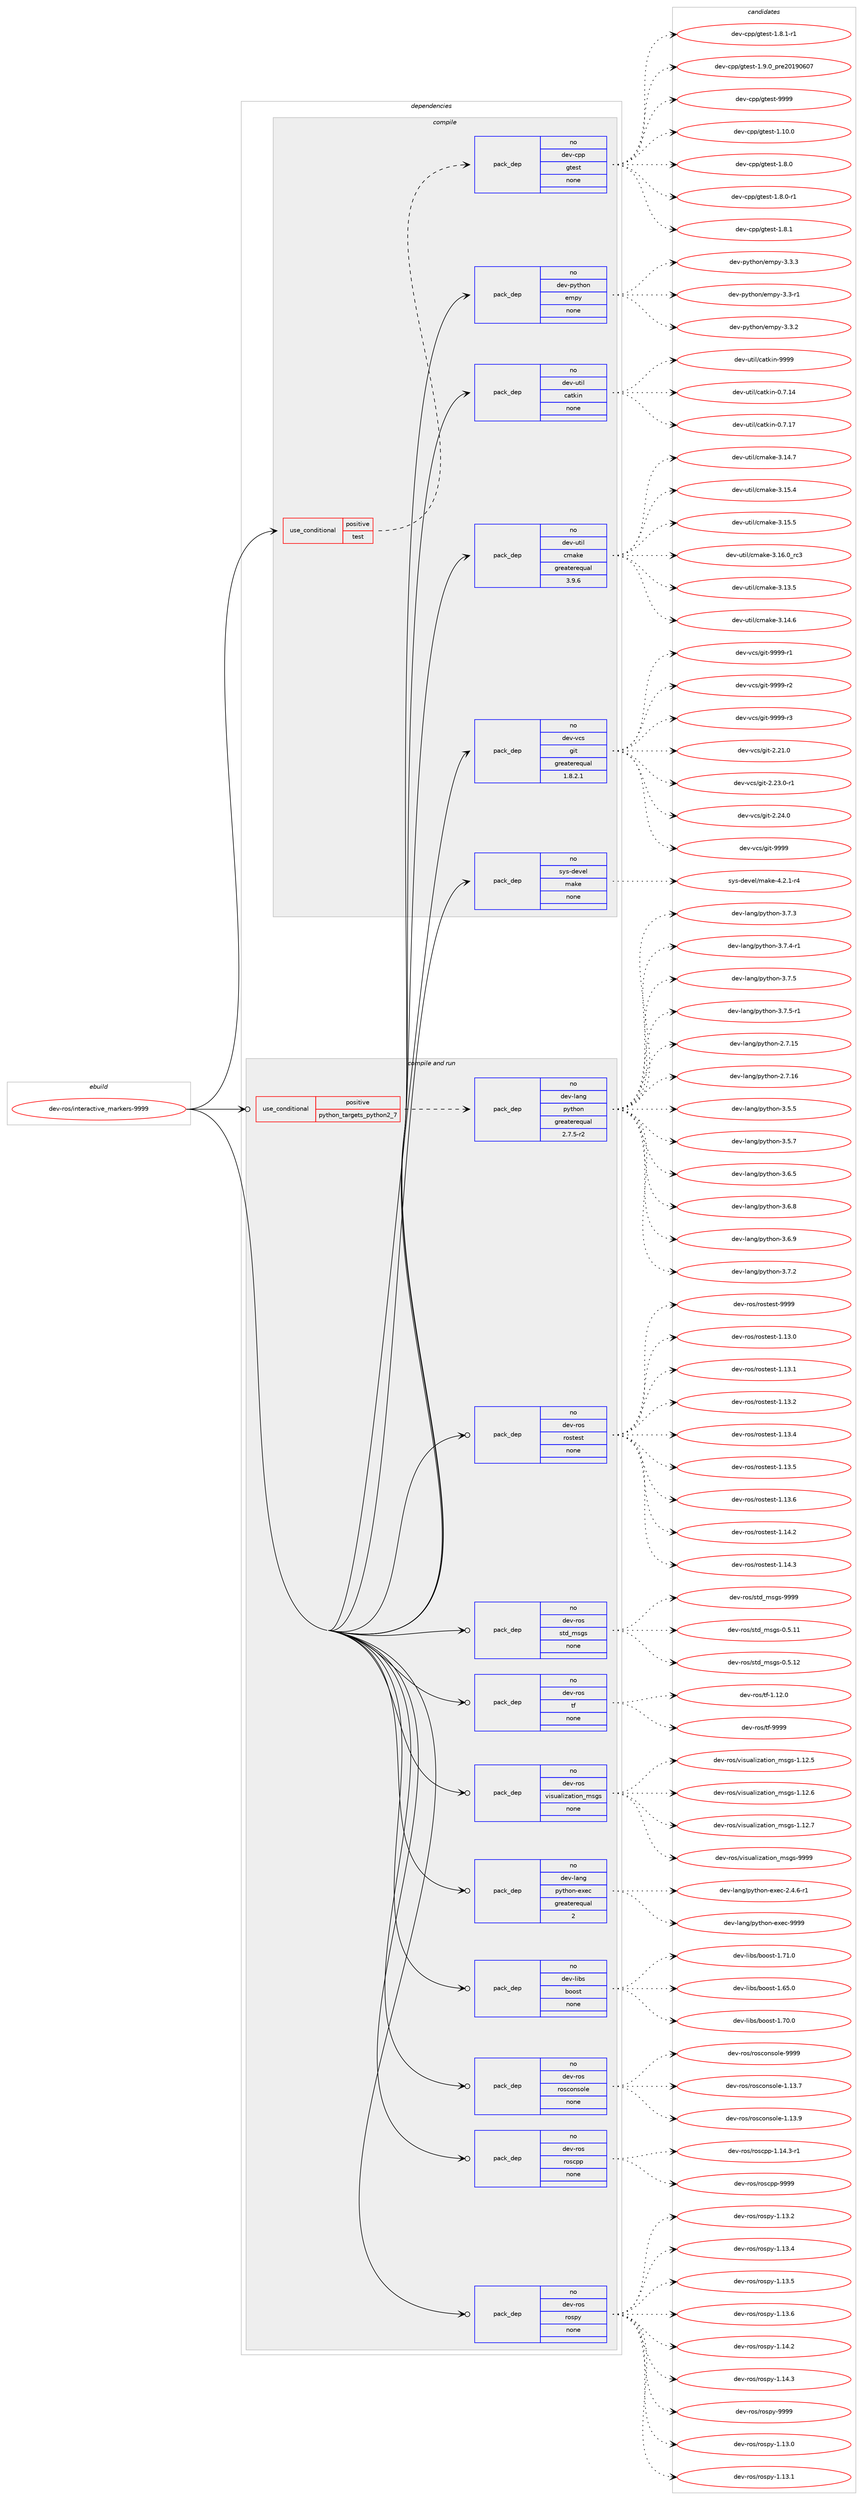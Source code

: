 digraph prolog {

# *************
# Graph options
# *************

newrank=true;
concentrate=true;
compound=true;
graph [rankdir=LR,fontname=Helvetica,fontsize=10,ranksep=1.5];#, ranksep=2.5, nodesep=0.2];
edge  [arrowhead=vee];
node  [fontname=Helvetica,fontsize=10];

# **********
# The ebuild
# **********

subgraph cluster_leftcol {
color=gray;
rank=same;
label=<<i>ebuild</i>>;
id [label="dev-ros/interactive_markers-9999", color=red, width=4, href="../dev-ros/interactive_markers-9999.svg"];
}

# ****************
# The dependencies
# ****************

subgraph cluster_midcol {
color=gray;
label=<<i>dependencies</i>>;
subgraph cluster_compile {
fillcolor="#eeeeee";
style=filled;
label=<<i>compile</i>>;
subgraph cond153571 {
dependency654691 [label=<<TABLE BORDER="0" CELLBORDER="1" CELLSPACING="0" CELLPADDING="4"><TR><TD ROWSPAN="3" CELLPADDING="10">use_conditional</TD></TR><TR><TD>positive</TD></TR><TR><TD>test</TD></TR></TABLE>>, shape=none, color=red];
subgraph pack489214 {
dependency654692 [label=<<TABLE BORDER="0" CELLBORDER="1" CELLSPACING="0" CELLPADDING="4" WIDTH="220"><TR><TD ROWSPAN="6" CELLPADDING="30">pack_dep</TD></TR><TR><TD WIDTH="110">no</TD></TR><TR><TD>dev-cpp</TD></TR><TR><TD>gtest</TD></TR><TR><TD>none</TD></TR><TR><TD></TD></TR></TABLE>>, shape=none, color=blue];
}
dependency654691:e -> dependency654692:w [weight=20,style="dashed",arrowhead="vee"];
}
id:e -> dependency654691:w [weight=20,style="solid",arrowhead="vee"];
subgraph pack489215 {
dependency654693 [label=<<TABLE BORDER="0" CELLBORDER="1" CELLSPACING="0" CELLPADDING="4" WIDTH="220"><TR><TD ROWSPAN="6" CELLPADDING="30">pack_dep</TD></TR><TR><TD WIDTH="110">no</TD></TR><TR><TD>dev-python</TD></TR><TR><TD>empy</TD></TR><TR><TD>none</TD></TR><TR><TD></TD></TR></TABLE>>, shape=none, color=blue];
}
id:e -> dependency654693:w [weight=20,style="solid",arrowhead="vee"];
subgraph pack489216 {
dependency654694 [label=<<TABLE BORDER="0" CELLBORDER="1" CELLSPACING="0" CELLPADDING="4" WIDTH="220"><TR><TD ROWSPAN="6" CELLPADDING="30">pack_dep</TD></TR><TR><TD WIDTH="110">no</TD></TR><TR><TD>dev-util</TD></TR><TR><TD>catkin</TD></TR><TR><TD>none</TD></TR><TR><TD></TD></TR></TABLE>>, shape=none, color=blue];
}
id:e -> dependency654694:w [weight=20,style="solid",arrowhead="vee"];
subgraph pack489217 {
dependency654695 [label=<<TABLE BORDER="0" CELLBORDER="1" CELLSPACING="0" CELLPADDING="4" WIDTH="220"><TR><TD ROWSPAN="6" CELLPADDING="30">pack_dep</TD></TR><TR><TD WIDTH="110">no</TD></TR><TR><TD>dev-util</TD></TR><TR><TD>cmake</TD></TR><TR><TD>greaterequal</TD></TR><TR><TD>3.9.6</TD></TR></TABLE>>, shape=none, color=blue];
}
id:e -> dependency654695:w [weight=20,style="solid",arrowhead="vee"];
subgraph pack489218 {
dependency654696 [label=<<TABLE BORDER="0" CELLBORDER="1" CELLSPACING="0" CELLPADDING="4" WIDTH="220"><TR><TD ROWSPAN="6" CELLPADDING="30">pack_dep</TD></TR><TR><TD WIDTH="110">no</TD></TR><TR><TD>dev-vcs</TD></TR><TR><TD>git</TD></TR><TR><TD>greaterequal</TD></TR><TR><TD>1.8.2.1</TD></TR></TABLE>>, shape=none, color=blue];
}
id:e -> dependency654696:w [weight=20,style="solid",arrowhead="vee"];
subgraph pack489219 {
dependency654697 [label=<<TABLE BORDER="0" CELLBORDER="1" CELLSPACING="0" CELLPADDING="4" WIDTH="220"><TR><TD ROWSPAN="6" CELLPADDING="30">pack_dep</TD></TR><TR><TD WIDTH="110">no</TD></TR><TR><TD>sys-devel</TD></TR><TR><TD>make</TD></TR><TR><TD>none</TD></TR><TR><TD></TD></TR></TABLE>>, shape=none, color=blue];
}
id:e -> dependency654697:w [weight=20,style="solid",arrowhead="vee"];
}
subgraph cluster_compileandrun {
fillcolor="#eeeeee";
style=filled;
label=<<i>compile and run</i>>;
subgraph cond153572 {
dependency654698 [label=<<TABLE BORDER="0" CELLBORDER="1" CELLSPACING="0" CELLPADDING="4"><TR><TD ROWSPAN="3" CELLPADDING="10">use_conditional</TD></TR><TR><TD>positive</TD></TR><TR><TD>python_targets_python2_7</TD></TR></TABLE>>, shape=none, color=red];
subgraph pack489220 {
dependency654699 [label=<<TABLE BORDER="0" CELLBORDER="1" CELLSPACING="0" CELLPADDING="4" WIDTH="220"><TR><TD ROWSPAN="6" CELLPADDING="30">pack_dep</TD></TR><TR><TD WIDTH="110">no</TD></TR><TR><TD>dev-lang</TD></TR><TR><TD>python</TD></TR><TR><TD>greaterequal</TD></TR><TR><TD>2.7.5-r2</TD></TR></TABLE>>, shape=none, color=blue];
}
dependency654698:e -> dependency654699:w [weight=20,style="dashed",arrowhead="vee"];
}
id:e -> dependency654698:w [weight=20,style="solid",arrowhead="odotvee"];
subgraph pack489221 {
dependency654700 [label=<<TABLE BORDER="0" CELLBORDER="1" CELLSPACING="0" CELLPADDING="4" WIDTH="220"><TR><TD ROWSPAN="6" CELLPADDING="30">pack_dep</TD></TR><TR><TD WIDTH="110">no</TD></TR><TR><TD>dev-lang</TD></TR><TR><TD>python-exec</TD></TR><TR><TD>greaterequal</TD></TR><TR><TD>2</TD></TR></TABLE>>, shape=none, color=blue];
}
id:e -> dependency654700:w [weight=20,style="solid",arrowhead="odotvee"];
subgraph pack489222 {
dependency654701 [label=<<TABLE BORDER="0" CELLBORDER="1" CELLSPACING="0" CELLPADDING="4" WIDTH="220"><TR><TD ROWSPAN="6" CELLPADDING="30">pack_dep</TD></TR><TR><TD WIDTH="110">no</TD></TR><TR><TD>dev-libs</TD></TR><TR><TD>boost</TD></TR><TR><TD>none</TD></TR><TR><TD></TD></TR></TABLE>>, shape=none, color=blue];
}
id:e -> dependency654701:w [weight=20,style="solid",arrowhead="odotvee"];
subgraph pack489223 {
dependency654702 [label=<<TABLE BORDER="0" CELLBORDER="1" CELLSPACING="0" CELLPADDING="4" WIDTH="220"><TR><TD ROWSPAN="6" CELLPADDING="30">pack_dep</TD></TR><TR><TD WIDTH="110">no</TD></TR><TR><TD>dev-ros</TD></TR><TR><TD>rosconsole</TD></TR><TR><TD>none</TD></TR><TR><TD></TD></TR></TABLE>>, shape=none, color=blue];
}
id:e -> dependency654702:w [weight=20,style="solid",arrowhead="odotvee"];
subgraph pack489224 {
dependency654703 [label=<<TABLE BORDER="0" CELLBORDER="1" CELLSPACING="0" CELLPADDING="4" WIDTH="220"><TR><TD ROWSPAN="6" CELLPADDING="30">pack_dep</TD></TR><TR><TD WIDTH="110">no</TD></TR><TR><TD>dev-ros</TD></TR><TR><TD>roscpp</TD></TR><TR><TD>none</TD></TR><TR><TD></TD></TR></TABLE>>, shape=none, color=blue];
}
id:e -> dependency654703:w [weight=20,style="solid",arrowhead="odotvee"];
subgraph pack489225 {
dependency654704 [label=<<TABLE BORDER="0" CELLBORDER="1" CELLSPACING="0" CELLPADDING="4" WIDTH="220"><TR><TD ROWSPAN="6" CELLPADDING="30">pack_dep</TD></TR><TR><TD WIDTH="110">no</TD></TR><TR><TD>dev-ros</TD></TR><TR><TD>rospy</TD></TR><TR><TD>none</TD></TR><TR><TD></TD></TR></TABLE>>, shape=none, color=blue];
}
id:e -> dependency654704:w [weight=20,style="solid",arrowhead="odotvee"];
subgraph pack489226 {
dependency654705 [label=<<TABLE BORDER="0" CELLBORDER="1" CELLSPACING="0" CELLPADDING="4" WIDTH="220"><TR><TD ROWSPAN="6" CELLPADDING="30">pack_dep</TD></TR><TR><TD WIDTH="110">no</TD></TR><TR><TD>dev-ros</TD></TR><TR><TD>rostest</TD></TR><TR><TD>none</TD></TR><TR><TD></TD></TR></TABLE>>, shape=none, color=blue];
}
id:e -> dependency654705:w [weight=20,style="solid",arrowhead="odotvee"];
subgraph pack489227 {
dependency654706 [label=<<TABLE BORDER="0" CELLBORDER="1" CELLSPACING="0" CELLPADDING="4" WIDTH="220"><TR><TD ROWSPAN="6" CELLPADDING="30">pack_dep</TD></TR><TR><TD WIDTH="110">no</TD></TR><TR><TD>dev-ros</TD></TR><TR><TD>std_msgs</TD></TR><TR><TD>none</TD></TR><TR><TD></TD></TR></TABLE>>, shape=none, color=blue];
}
id:e -> dependency654706:w [weight=20,style="solid",arrowhead="odotvee"];
subgraph pack489228 {
dependency654707 [label=<<TABLE BORDER="0" CELLBORDER="1" CELLSPACING="0" CELLPADDING="4" WIDTH="220"><TR><TD ROWSPAN="6" CELLPADDING="30">pack_dep</TD></TR><TR><TD WIDTH="110">no</TD></TR><TR><TD>dev-ros</TD></TR><TR><TD>tf</TD></TR><TR><TD>none</TD></TR><TR><TD></TD></TR></TABLE>>, shape=none, color=blue];
}
id:e -> dependency654707:w [weight=20,style="solid",arrowhead="odotvee"];
subgraph pack489229 {
dependency654708 [label=<<TABLE BORDER="0" CELLBORDER="1" CELLSPACING="0" CELLPADDING="4" WIDTH="220"><TR><TD ROWSPAN="6" CELLPADDING="30">pack_dep</TD></TR><TR><TD WIDTH="110">no</TD></TR><TR><TD>dev-ros</TD></TR><TR><TD>visualization_msgs</TD></TR><TR><TD>none</TD></TR><TR><TD></TD></TR></TABLE>>, shape=none, color=blue];
}
id:e -> dependency654708:w [weight=20,style="solid",arrowhead="odotvee"];
}
subgraph cluster_run {
fillcolor="#eeeeee";
style=filled;
label=<<i>run</i>>;
}
}

# **************
# The candidates
# **************

subgraph cluster_choices {
rank=same;
color=gray;
label=<<i>candidates</i>>;

subgraph choice489214 {
color=black;
nodesep=1;
choice10010111845991121124710311610111511645494649484648 [label="dev-cpp/gtest-1.10.0", color=red, width=4,href="../dev-cpp/gtest-1.10.0.svg"];
choice100101118459911211247103116101115116454946564648 [label="dev-cpp/gtest-1.8.0", color=red, width=4,href="../dev-cpp/gtest-1.8.0.svg"];
choice1001011184599112112471031161011151164549465646484511449 [label="dev-cpp/gtest-1.8.0-r1", color=red, width=4,href="../dev-cpp/gtest-1.8.0-r1.svg"];
choice100101118459911211247103116101115116454946564649 [label="dev-cpp/gtest-1.8.1", color=red, width=4,href="../dev-cpp/gtest-1.8.1.svg"];
choice1001011184599112112471031161011151164549465646494511449 [label="dev-cpp/gtest-1.8.1-r1", color=red, width=4,href="../dev-cpp/gtest-1.8.1-r1.svg"];
choice100101118459911211247103116101115116454946574648951121141015048495748544855 [label="dev-cpp/gtest-1.9.0_pre20190607", color=red, width=4,href="../dev-cpp/gtest-1.9.0_pre20190607.svg"];
choice1001011184599112112471031161011151164557575757 [label="dev-cpp/gtest-9999", color=red, width=4,href="../dev-cpp/gtest-9999.svg"];
dependency654692:e -> choice10010111845991121124710311610111511645494649484648:w [style=dotted,weight="100"];
dependency654692:e -> choice100101118459911211247103116101115116454946564648:w [style=dotted,weight="100"];
dependency654692:e -> choice1001011184599112112471031161011151164549465646484511449:w [style=dotted,weight="100"];
dependency654692:e -> choice100101118459911211247103116101115116454946564649:w [style=dotted,weight="100"];
dependency654692:e -> choice1001011184599112112471031161011151164549465646494511449:w [style=dotted,weight="100"];
dependency654692:e -> choice100101118459911211247103116101115116454946574648951121141015048495748544855:w [style=dotted,weight="100"];
dependency654692:e -> choice1001011184599112112471031161011151164557575757:w [style=dotted,weight="100"];
}
subgraph choice489215 {
color=black;
nodesep=1;
choice1001011184511212111610411111047101109112121455146514511449 [label="dev-python/empy-3.3-r1", color=red, width=4,href="../dev-python/empy-3.3-r1.svg"];
choice1001011184511212111610411111047101109112121455146514650 [label="dev-python/empy-3.3.2", color=red, width=4,href="../dev-python/empy-3.3.2.svg"];
choice1001011184511212111610411111047101109112121455146514651 [label="dev-python/empy-3.3.3", color=red, width=4,href="../dev-python/empy-3.3.3.svg"];
dependency654693:e -> choice1001011184511212111610411111047101109112121455146514511449:w [style=dotted,weight="100"];
dependency654693:e -> choice1001011184511212111610411111047101109112121455146514650:w [style=dotted,weight="100"];
dependency654693:e -> choice1001011184511212111610411111047101109112121455146514651:w [style=dotted,weight="100"];
}
subgraph choice489216 {
color=black;
nodesep=1;
choice1001011184511711610510847999711610710511045484655464952 [label="dev-util/catkin-0.7.14", color=red, width=4,href="../dev-util/catkin-0.7.14.svg"];
choice1001011184511711610510847999711610710511045484655464955 [label="dev-util/catkin-0.7.17", color=red, width=4,href="../dev-util/catkin-0.7.17.svg"];
choice100101118451171161051084799971161071051104557575757 [label="dev-util/catkin-9999", color=red, width=4,href="../dev-util/catkin-9999.svg"];
dependency654694:e -> choice1001011184511711610510847999711610710511045484655464952:w [style=dotted,weight="100"];
dependency654694:e -> choice1001011184511711610510847999711610710511045484655464955:w [style=dotted,weight="100"];
dependency654694:e -> choice100101118451171161051084799971161071051104557575757:w [style=dotted,weight="100"];
}
subgraph choice489217 {
color=black;
nodesep=1;
choice1001011184511711610510847991099710710145514649514653 [label="dev-util/cmake-3.13.5", color=red, width=4,href="../dev-util/cmake-3.13.5.svg"];
choice1001011184511711610510847991099710710145514649524654 [label="dev-util/cmake-3.14.6", color=red, width=4,href="../dev-util/cmake-3.14.6.svg"];
choice1001011184511711610510847991099710710145514649524655 [label="dev-util/cmake-3.14.7", color=red, width=4,href="../dev-util/cmake-3.14.7.svg"];
choice1001011184511711610510847991099710710145514649534652 [label="dev-util/cmake-3.15.4", color=red, width=4,href="../dev-util/cmake-3.15.4.svg"];
choice1001011184511711610510847991099710710145514649534653 [label="dev-util/cmake-3.15.5", color=red, width=4,href="../dev-util/cmake-3.15.5.svg"];
choice1001011184511711610510847991099710710145514649544648951149951 [label="dev-util/cmake-3.16.0_rc3", color=red, width=4,href="../dev-util/cmake-3.16.0_rc3.svg"];
dependency654695:e -> choice1001011184511711610510847991099710710145514649514653:w [style=dotted,weight="100"];
dependency654695:e -> choice1001011184511711610510847991099710710145514649524654:w [style=dotted,weight="100"];
dependency654695:e -> choice1001011184511711610510847991099710710145514649524655:w [style=dotted,weight="100"];
dependency654695:e -> choice1001011184511711610510847991099710710145514649534652:w [style=dotted,weight="100"];
dependency654695:e -> choice1001011184511711610510847991099710710145514649534653:w [style=dotted,weight="100"];
dependency654695:e -> choice1001011184511711610510847991099710710145514649544648951149951:w [style=dotted,weight="100"];
}
subgraph choice489218 {
color=black;
nodesep=1;
choice10010111845118991154710310511645504650494648 [label="dev-vcs/git-2.21.0", color=red, width=4,href="../dev-vcs/git-2.21.0.svg"];
choice100101118451189911547103105116455046505146484511449 [label="dev-vcs/git-2.23.0-r1", color=red, width=4,href="../dev-vcs/git-2.23.0-r1.svg"];
choice10010111845118991154710310511645504650524648 [label="dev-vcs/git-2.24.0", color=red, width=4,href="../dev-vcs/git-2.24.0.svg"];
choice1001011184511899115471031051164557575757 [label="dev-vcs/git-9999", color=red, width=4,href="../dev-vcs/git-9999.svg"];
choice10010111845118991154710310511645575757574511449 [label="dev-vcs/git-9999-r1", color=red, width=4,href="../dev-vcs/git-9999-r1.svg"];
choice10010111845118991154710310511645575757574511450 [label="dev-vcs/git-9999-r2", color=red, width=4,href="../dev-vcs/git-9999-r2.svg"];
choice10010111845118991154710310511645575757574511451 [label="dev-vcs/git-9999-r3", color=red, width=4,href="../dev-vcs/git-9999-r3.svg"];
dependency654696:e -> choice10010111845118991154710310511645504650494648:w [style=dotted,weight="100"];
dependency654696:e -> choice100101118451189911547103105116455046505146484511449:w [style=dotted,weight="100"];
dependency654696:e -> choice10010111845118991154710310511645504650524648:w [style=dotted,weight="100"];
dependency654696:e -> choice1001011184511899115471031051164557575757:w [style=dotted,weight="100"];
dependency654696:e -> choice10010111845118991154710310511645575757574511449:w [style=dotted,weight="100"];
dependency654696:e -> choice10010111845118991154710310511645575757574511450:w [style=dotted,weight="100"];
dependency654696:e -> choice10010111845118991154710310511645575757574511451:w [style=dotted,weight="100"];
}
subgraph choice489219 {
color=black;
nodesep=1;
choice1151211154510010111810110847109971071014552465046494511452 [label="sys-devel/make-4.2.1-r4", color=red, width=4,href="../sys-devel/make-4.2.1-r4.svg"];
dependency654697:e -> choice1151211154510010111810110847109971071014552465046494511452:w [style=dotted,weight="100"];
}
subgraph choice489220 {
color=black;
nodesep=1;
choice10010111845108971101034711212111610411111045504655464953 [label="dev-lang/python-2.7.15", color=red, width=4,href="../dev-lang/python-2.7.15.svg"];
choice10010111845108971101034711212111610411111045504655464954 [label="dev-lang/python-2.7.16", color=red, width=4,href="../dev-lang/python-2.7.16.svg"];
choice100101118451089711010347112121116104111110455146534653 [label="dev-lang/python-3.5.5", color=red, width=4,href="../dev-lang/python-3.5.5.svg"];
choice100101118451089711010347112121116104111110455146534655 [label="dev-lang/python-3.5.7", color=red, width=4,href="../dev-lang/python-3.5.7.svg"];
choice100101118451089711010347112121116104111110455146544653 [label="dev-lang/python-3.6.5", color=red, width=4,href="../dev-lang/python-3.6.5.svg"];
choice100101118451089711010347112121116104111110455146544656 [label="dev-lang/python-3.6.8", color=red, width=4,href="../dev-lang/python-3.6.8.svg"];
choice100101118451089711010347112121116104111110455146544657 [label="dev-lang/python-3.6.9", color=red, width=4,href="../dev-lang/python-3.6.9.svg"];
choice100101118451089711010347112121116104111110455146554650 [label="dev-lang/python-3.7.2", color=red, width=4,href="../dev-lang/python-3.7.2.svg"];
choice100101118451089711010347112121116104111110455146554651 [label="dev-lang/python-3.7.3", color=red, width=4,href="../dev-lang/python-3.7.3.svg"];
choice1001011184510897110103471121211161041111104551465546524511449 [label="dev-lang/python-3.7.4-r1", color=red, width=4,href="../dev-lang/python-3.7.4-r1.svg"];
choice100101118451089711010347112121116104111110455146554653 [label="dev-lang/python-3.7.5", color=red, width=4,href="../dev-lang/python-3.7.5.svg"];
choice1001011184510897110103471121211161041111104551465546534511449 [label="dev-lang/python-3.7.5-r1", color=red, width=4,href="../dev-lang/python-3.7.5-r1.svg"];
dependency654699:e -> choice10010111845108971101034711212111610411111045504655464953:w [style=dotted,weight="100"];
dependency654699:e -> choice10010111845108971101034711212111610411111045504655464954:w [style=dotted,weight="100"];
dependency654699:e -> choice100101118451089711010347112121116104111110455146534653:w [style=dotted,weight="100"];
dependency654699:e -> choice100101118451089711010347112121116104111110455146534655:w [style=dotted,weight="100"];
dependency654699:e -> choice100101118451089711010347112121116104111110455146544653:w [style=dotted,weight="100"];
dependency654699:e -> choice100101118451089711010347112121116104111110455146544656:w [style=dotted,weight="100"];
dependency654699:e -> choice100101118451089711010347112121116104111110455146544657:w [style=dotted,weight="100"];
dependency654699:e -> choice100101118451089711010347112121116104111110455146554650:w [style=dotted,weight="100"];
dependency654699:e -> choice100101118451089711010347112121116104111110455146554651:w [style=dotted,weight="100"];
dependency654699:e -> choice1001011184510897110103471121211161041111104551465546524511449:w [style=dotted,weight="100"];
dependency654699:e -> choice100101118451089711010347112121116104111110455146554653:w [style=dotted,weight="100"];
dependency654699:e -> choice1001011184510897110103471121211161041111104551465546534511449:w [style=dotted,weight="100"];
}
subgraph choice489221 {
color=black;
nodesep=1;
choice10010111845108971101034711212111610411111045101120101994550465246544511449 [label="dev-lang/python-exec-2.4.6-r1", color=red, width=4,href="../dev-lang/python-exec-2.4.6-r1.svg"];
choice10010111845108971101034711212111610411111045101120101994557575757 [label="dev-lang/python-exec-9999", color=red, width=4,href="../dev-lang/python-exec-9999.svg"];
dependency654700:e -> choice10010111845108971101034711212111610411111045101120101994550465246544511449:w [style=dotted,weight="100"];
dependency654700:e -> choice10010111845108971101034711212111610411111045101120101994557575757:w [style=dotted,weight="100"];
}
subgraph choice489222 {
color=black;
nodesep=1;
choice1001011184510810598115479811111111511645494654534648 [label="dev-libs/boost-1.65.0", color=red, width=4,href="../dev-libs/boost-1.65.0.svg"];
choice1001011184510810598115479811111111511645494655484648 [label="dev-libs/boost-1.70.0", color=red, width=4,href="../dev-libs/boost-1.70.0.svg"];
choice1001011184510810598115479811111111511645494655494648 [label="dev-libs/boost-1.71.0", color=red, width=4,href="../dev-libs/boost-1.71.0.svg"];
dependency654701:e -> choice1001011184510810598115479811111111511645494654534648:w [style=dotted,weight="100"];
dependency654701:e -> choice1001011184510810598115479811111111511645494655484648:w [style=dotted,weight="100"];
dependency654701:e -> choice1001011184510810598115479811111111511645494655494648:w [style=dotted,weight="100"];
}
subgraph choice489223 {
color=black;
nodesep=1;
choice10010111845114111115471141111159911111011511110810145494649514655 [label="dev-ros/rosconsole-1.13.7", color=red, width=4,href="../dev-ros/rosconsole-1.13.7.svg"];
choice10010111845114111115471141111159911111011511110810145494649514657 [label="dev-ros/rosconsole-1.13.9", color=red, width=4,href="../dev-ros/rosconsole-1.13.9.svg"];
choice1001011184511411111547114111115991111101151111081014557575757 [label="dev-ros/rosconsole-9999", color=red, width=4,href="../dev-ros/rosconsole-9999.svg"];
dependency654702:e -> choice10010111845114111115471141111159911111011511110810145494649514655:w [style=dotted,weight="100"];
dependency654702:e -> choice10010111845114111115471141111159911111011511110810145494649514657:w [style=dotted,weight="100"];
dependency654702:e -> choice1001011184511411111547114111115991111101151111081014557575757:w [style=dotted,weight="100"];
}
subgraph choice489224 {
color=black;
nodesep=1;
choice100101118451141111154711411111599112112454946495246514511449 [label="dev-ros/roscpp-1.14.3-r1", color=red, width=4,href="../dev-ros/roscpp-1.14.3-r1.svg"];
choice1001011184511411111547114111115991121124557575757 [label="dev-ros/roscpp-9999", color=red, width=4,href="../dev-ros/roscpp-9999.svg"];
dependency654703:e -> choice100101118451141111154711411111599112112454946495246514511449:w [style=dotted,weight="100"];
dependency654703:e -> choice1001011184511411111547114111115991121124557575757:w [style=dotted,weight="100"];
}
subgraph choice489225 {
color=black;
nodesep=1;
choice100101118451141111154711411111511212145494649514648 [label="dev-ros/rospy-1.13.0", color=red, width=4,href="../dev-ros/rospy-1.13.0.svg"];
choice100101118451141111154711411111511212145494649514649 [label="dev-ros/rospy-1.13.1", color=red, width=4,href="../dev-ros/rospy-1.13.1.svg"];
choice100101118451141111154711411111511212145494649514650 [label="dev-ros/rospy-1.13.2", color=red, width=4,href="../dev-ros/rospy-1.13.2.svg"];
choice100101118451141111154711411111511212145494649514652 [label="dev-ros/rospy-1.13.4", color=red, width=4,href="../dev-ros/rospy-1.13.4.svg"];
choice100101118451141111154711411111511212145494649514653 [label="dev-ros/rospy-1.13.5", color=red, width=4,href="../dev-ros/rospy-1.13.5.svg"];
choice100101118451141111154711411111511212145494649514654 [label="dev-ros/rospy-1.13.6", color=red, width=4,href="../dev-ros/rospy-1.13.6.svg"];
choice100101118451141111154711411111511212145494649524650 [label="dev-ros/rospy-1.14.2", color=red, width=4,href="../dev-ros/rospy-1.14.2.svg"];
choice100101118451141111154711411111511212145494649524651 [label="dev-ros/rospy-1.14.3", color=red, width=4,href="../dev-ros/rospy-1.14.3.svg"];
choice10010111845114111115471141111151121214557575757 [label="dev-ros/rospy-9999", color=red, width=4,href="../dev-ros/rospy-9999.svg"];
dependency654704:e -> choice100101118451141111154711411111511212145494649514648:w [style=dotted,weight="100"];
dependency654704:e -> choice100101118451141111154711411111511212145494649514649:w [style=dotted,weight="100"];
dependency654704:e -> choice100101118451141111154711411111511212145494649514650:w [style=dotted,weight="100"];
dependency654704:e -> choice100101118451141111154711411111511212145494649514652:w [style=dotted,weight="100"];
dependency654704:e -> choice100101118451141111154711411111511212145494649514653:w [style=dotted,weight="100"];
dependency654704:e -> choice100101118451141111154711411111511212145494649514654:w [style=dotted,weight="100"];
dependency654704:e -> choice100101118451141111154711411111511212145494649524650:w [style=dotted,weight="100"];
dependency654704:e -> choice100101118451141111154711411111511212145494649524651:w [style=dotted,weight="100"];
dependency654704:e -> choice10010111845114111115471141111151121214557575757:w [style=dotted,weight="100"];
}
subgraph choice489226 {
color=black;
nodesep=1;
choice100101118451141111154711411111511610111511645494649514648 [label="dev-ros/rostest-1.13.0", color=red, width=4,href="../dev-ros/rostest-1.13.0.svg"];
choice100101118451141111154711411111511610111511645494649514649 [label="dev-ros/rostest-1.13.1", color=red, width=4,href="../dev-ros/rostest-1.13.1.svg"];
choice100101118451141111154711411111511610111511645494649514650 [label="dev-ros/rostest-1.13.2", color=red, width=4,href="../dev-ros/rostest-1.13.2.svg"];
choice100101118451141111154711411111511610111511645494649514652 [label="dev-ros/rostest-1.13.4", color=red, width=4,href="../dev-ros/rostest-1.13.4.svg"];
choice100101118451141111154711411111511610111511645494649514653 [label="dev-ros/rostest-1.13.5", color=red, width=4,href="../dev-ros/rostest-1.13.5.svg"];
choice100101118451141111154711411111511610111511645494649514654 [label="dev-ros/rostest-1.13.6", color=red, width=4,href="../dev-ros/rostest-1.13.6.svg"];
choice100101118451141111154711411111511610111511645494649524650 [label="dev-ros/rostest-1.14.2", color=red, width=4,href="../dev-ros/rostest-1.14.2.svg"];
choice100101118451141111154711411111511610111511645494649524651 [label="dev-ros/rostest-1.14.3", color=red, width=4,href="../dev-ros/rostest-1.14.3.svg"];
choice10010111845114111115471141111151161011151164557575757 [label="dev-ros/rostest-9999", color=red, width=4,href="../dev-ros/rostest-9999.svg"];
dependency654705:e -> choice100101118451141111154711411111511610111511645494649514648:w [style=dotted,weight="100"];
dependency654705:e -> choice100101118451141111154711411111511610111511645494649514649:w [style=dotted,weight="100"];
dependency654705:e -> choice100101118451141111154711411111511610111511645494649514650:w [style=dotted,weight="100"];
dependency654705:e -> choice100101118451141111154711411111511610111511645494649514652:w [style=dotted,weight="100"];
dependency654705:e -> choice100101118451141111154711411111511610111511645494649514653:w [style=dotted,weight="100"];
dependency654705:e -> choice100101118451141111154711411111511610111511645494649514654:w [style=dotted,weight="100"];
dependency654705:e -> choice100101118451141111154711411111511610111511645494649524650:w [style=dotted,weight="100"];
dependency654705:e -> choice100101118451141111154711411111511610111511645494649524651:w [style=dotted,weight="100"];
dependency654705:e -> choice10010111845114111115471141111151161011151164557575757:w [style=dotted,weight="100"];
}
subgraph choice489227 {
color=black;
nodesep=1;
choice10010111845114111115471151161009510911510311545484653464949 [label="dev-ros/std_msgs-0.5.11", color=red, width=4,href="../dev-ros/std_msgs-0.5.11.svg"];
choice10010111845114111115471151161009510911510311545484653464950 [label="dev-ros/std_msgs-0.5.12", color=red, width=4,href="../dev-ros/std_msgs-0.5.12.svg"];
choice1001011184511411111547115116100951091151031154557575757 [label="dev-ros/std_msgs-9999", color=red, width=4,href="../dev-ros/std_msgs-9999.svg"];
dependency654706:e -> choice10010111845114111115471151161009510911510311545484653464949:w [style=dotted,weight="100"];
dependency654706:e -> choice10010111845114111115471151161009510911510311545484653464950:w [style=dotted,weight="100"];
dependency654706:e -> choice1001011184511411111547115116100951091151031154557575757:w [style=dotted,weight="100"];
}
subgraph choice489228 {
color=black;
nodesep=1;
choice100101118451141111154711610245494649504648 [label="dev-ros/tf-1.12.0", color=red, width=4,href="../dev-ros/tf-1.12.0.svg"];
choice10010111845114111115471161024557575757 [label="dev-ros/tf-9999", color=red, width=4,href="../dev-ros/tf-9999.svg"];
dependency654707:e -> choice100101118451141111154711610245494649504648:w [style=dotted,weight="100"];
dependency654707:e -> choice10010111845114111115471161024557575757:w [style=dotted,weight="100"];
}
subgraph choice489229 {
color=black;
nodesep=1;
choice100101118451141111154711810511511797108105122971161051111109510911510311545494649504653 [label="dev-ros/visualization_msgs-1.12.5", color=red, width=4,href="../dev-ros/visualization_msgs-1.12.5.svg"];
choice100101118451141111154711810511511797108105122971161051111109510911510311545494649504654 [label="dev-ros/visualization_msgs-1.12.6", color=red, width=4,href="../dev-ros/visualization_msgs-1.12.6.svg"];
choice100101118451141111154711810511511797108105122971161051111109510911510311545494649504655 [label="dev-ros/visualization_msgs-1.12.7", color=red, width=4,href="../dev-ros/visualization_msgs-1.12.7.svg"];
choice10010111845114111115471181051151179710810512297116105111110951091151031154557575757 [label="dev-ros/visualization_msgs-9999", color=red, width=4,href="../dev-ros/visualization_msgs-9999.svg"];
dependency654708:e -> choice100101118451141111154711810511511797108105122971161051111109510911510311545494649504653:w [style=dotted,weight="100"];
dependency654708:e -> choice100101118451141111154711810511511797108105122971161051111109510911510311545494649504654:w [style=dotted,weight="100"];
dependency654708:e -> choice100101118451141111154711810511511797108105122971161051111109510911510311545494649504655:w [style=dotted,weight="100"];
dependency654708:e -> choice10010111845114111115471181051151179710810512297116105111110951091151031154557575757:w [style=dotted,weight="100"];
}
}

}
